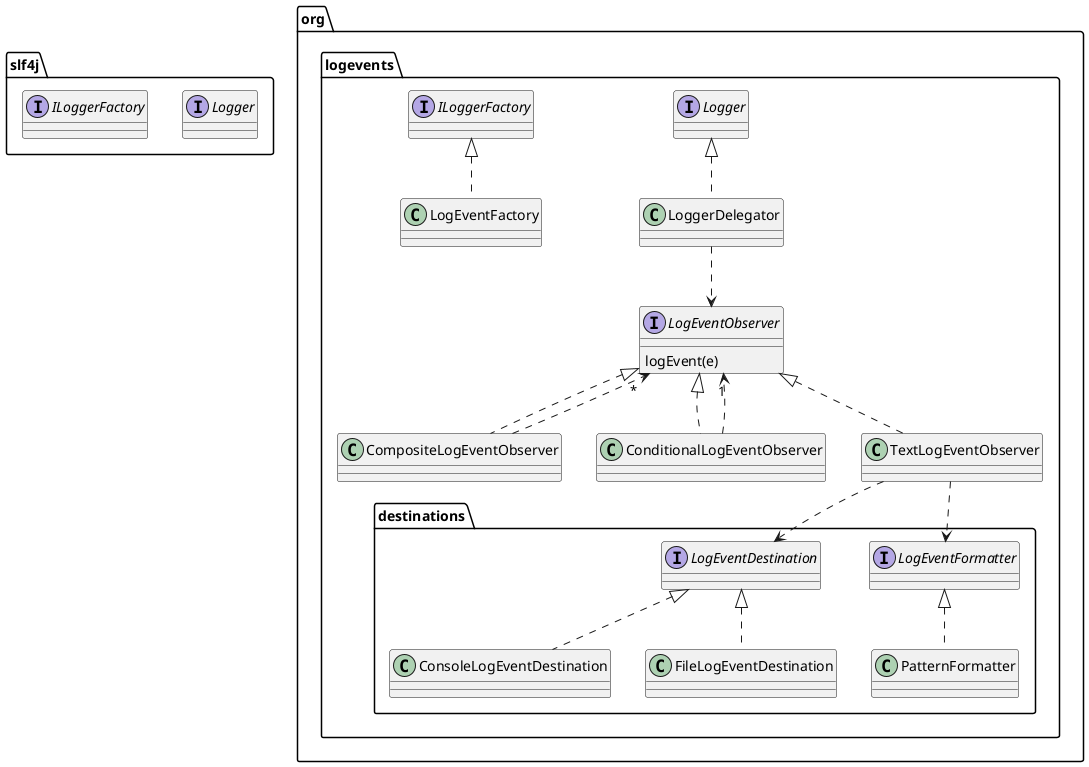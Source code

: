 @startuml

package "slf4j" {
  interface Logger
  interface ILoggerFactory
}

package "org.logevents" {

	class LoggerDelegator implements Logger
	
	class LogEventFactory implements ILoggerFactory
		
	interface LogEventObserver {
	  logEvent(e)
	}
	LoggerDelegator ..> LogEventObserver
	
	class CompositeLogEventObserver implements LogEventObserver
	class ConditionalLogEventObserver implements LogEventObserver
	class TextLogEventObserver implements LogEventObserver
	CompositeLogEventObserver ..> "*" LogEventObserver
	ConditionalLogEventObserver ..> "1" LogEventObserver
	
	
	package "destinations" {
		interface LogEventFormatter
		TextLogEventObserver ..> LogEventFormatter
		class PatternFormatter implements LogEventFormatter
		
		interface LogEventDestination
		TextLogEventObserver ..> LogEventDestination

		class ConsoleLogEventDestination implements LogEventDestination
		class FileLogEventDestination implements LogEventDestination
	}
	
}
	
@enduml
